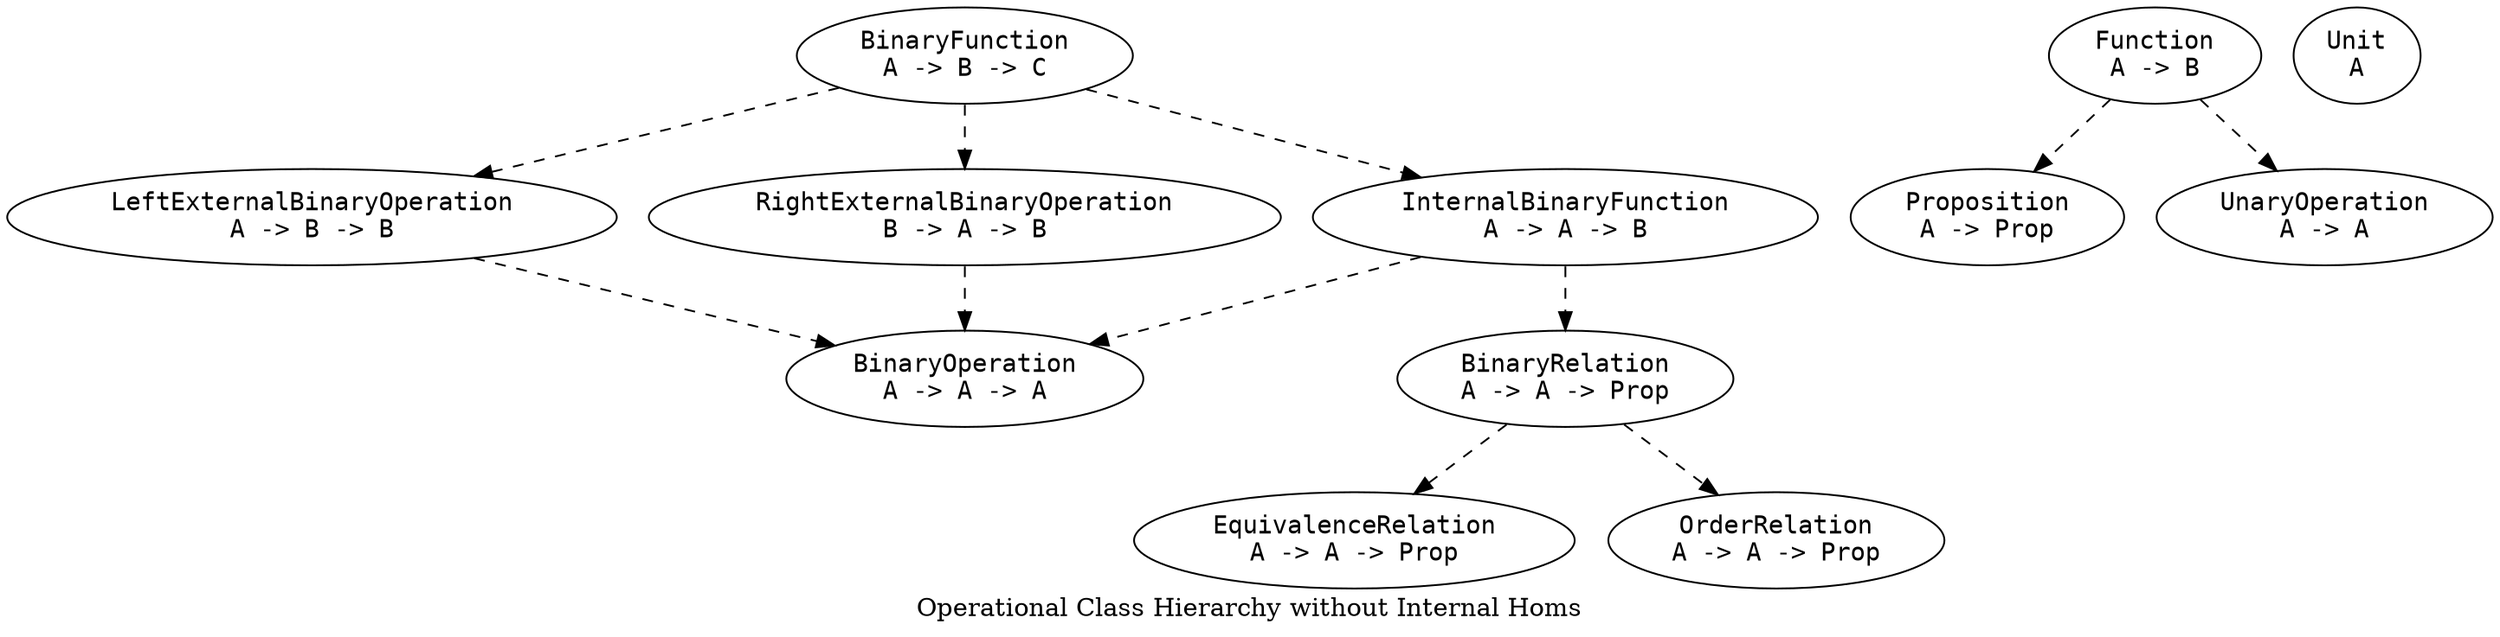 digraph Has {
  label = "Operational Class Hierarchy without Internal Homs"

  node [fontname = monospace]

  BinFn [label = "BinaryFunction\nA -> B -> C"]
  BinOp [label = "BinaryOperation\nA -> A -> A"]
  BinRel [label = "BinaryRelation\nA -> A -> Prop"]
  EqRel [label = "EquivalenceRelation\nA -> A -> Prop"]
  Fn [label = "Function\nA -> B"]
  IntBinFn [label = "InternalBinaryFunction\nA -> A -> B"]
  LExtBinOp [label = "LeftExternalBinaryOperation\nA -> B -> B"]
  OrdRel [label = "OrderRelation\nA -> A -> Prop"]
  Prop [label = "Proposition\nA -> Prop"]
  RExtBinOp [label = "RightExternalBinaryOperation\nB -> A -> B"]
  Un [label = "Unit\nA"]
  UnOp [label = "UnaryOperation\nA -> A"]

  edge [style = dashed]

  BinFn -> IntBinFn
  BinFn -> LExtBinOp
  BinFn -> RExtBinOp
  BinRel -> EqRel
  BinRel -> OrdRel
  Fn -> Prop
  Fn -> UnOp
  IntBinFn -> BinOp
  IntBinFn -> BinRel
  LExtBinOp -> BinOp
  RExtBinOp -> BinOp
}
